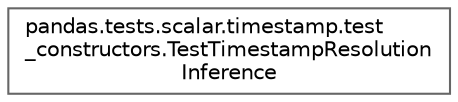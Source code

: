 digraph "Graphical Class Hierarchy"
{
 // LATEX_PDF_SIZE
  bgcolor="transparent";
  edge [fontname=Helvetica,fontsize=10,labelfontname=Helvetica,labelfontsize=10];
  node [fontname=Helvetica,fontsize=10,shape=box,height=0.2,width=0.4];
  rankdir="LR";
  Node0 [id="Node000000",label="pandas.tests.scalar.timestamp.test\l_constructors.TestTimestampResolution\lInference",height=0.2,width=0.4,color="grey40", fillcolor="white", style="filled",URL="$d3/d78/classpandas_1_1tests_1_1scalar_1_1timestamp_1_1test__constructors_1_1TestTimestampResolutionInference.html",tooltip=" "];
}
